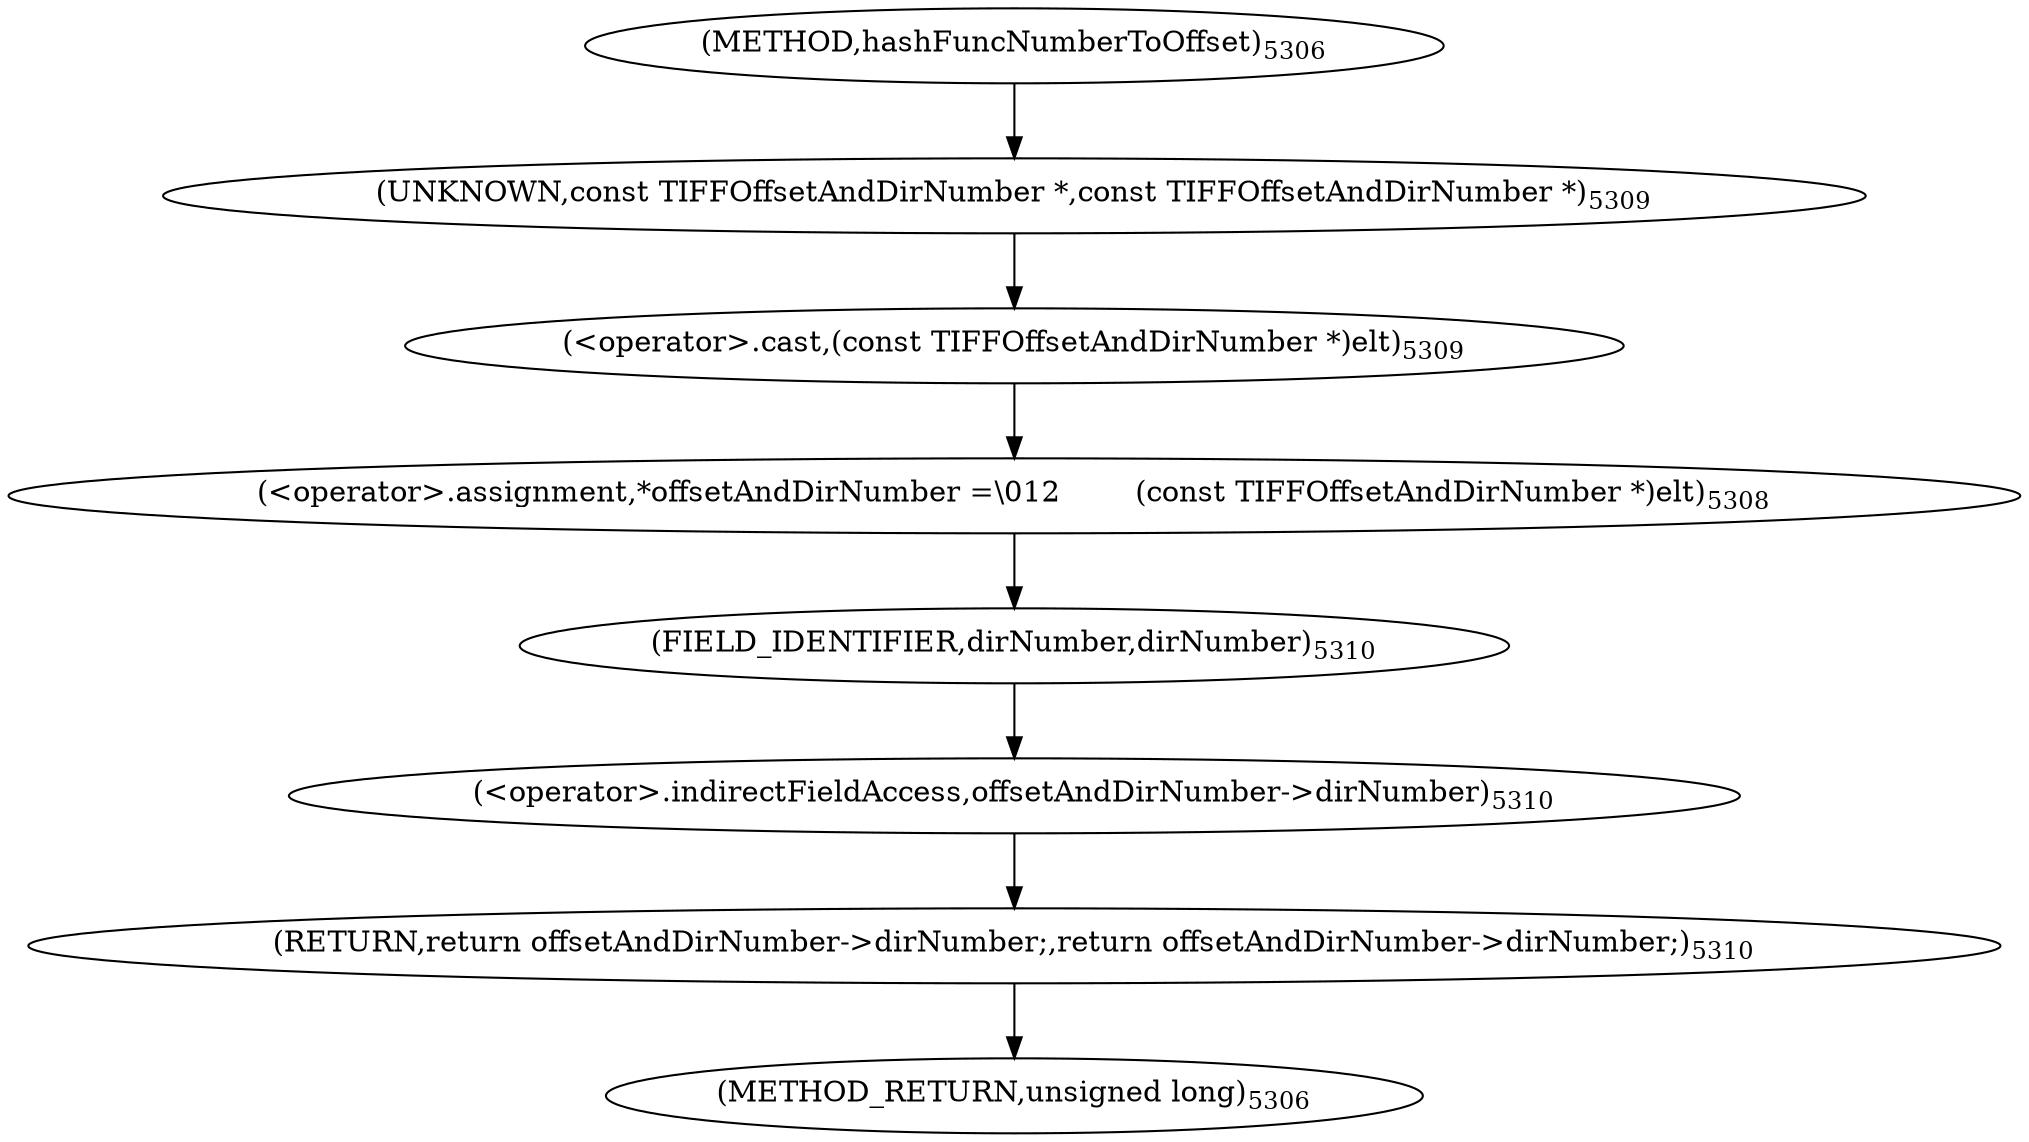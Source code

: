 digraph "hashFuncNumberToOffset" {  
"91708" [label = <(&lt;operator&gt;.assignment,*offsetAndDirNumber =\012        (const TIFFOffsetAndDirNumber *)elt)<SUB>5308</SUB>> ]
"91713" [label = <(RETURN,return offsetAndDirNumber-&gt;dirNumber;,return offsetAndDirNumber-&gt;dirNumber;)<SUB>5310</SUB>> ]
"91710" [label = <(&lt;operator&gt;.cast,(const TIFFOffsetAndDirNumber *)elt)<SUB>5309</SUB>> ]
"91714" [label = <(&lt;operator&gt;.indirectFieldAccess,offsetAndDirNumber-&gt;dirNumber)<SUB>5310</SUB>> ]
"91711" [label = <(UNKNOWN,const TIFFOffsetAndDirNumber *,const TIFFOffsetAndDirNumber *)<SUB>5309</SUB>> ]
"91716" [label = <(FIELD_IDENTIFIER,dirNumber,dirNumber)<SUB>5310</SUB>> ]
"91704" [label = <(METHOD,hashFuncNumberToOffset)<SUB>5306</SUB>> ]
"91717" [label = <(METHOD_RETURN,unsigned long)<SUB>5306</SUB>> ]
  "91708" -> "91716" 
  "91713" -> "91717" 
  "91710" -> "91708" 
  "91714" -> "91713" 
  "91711" -> "91710" 
  "91716" -> "91714" 
  "91704" -> "91711" 
}
